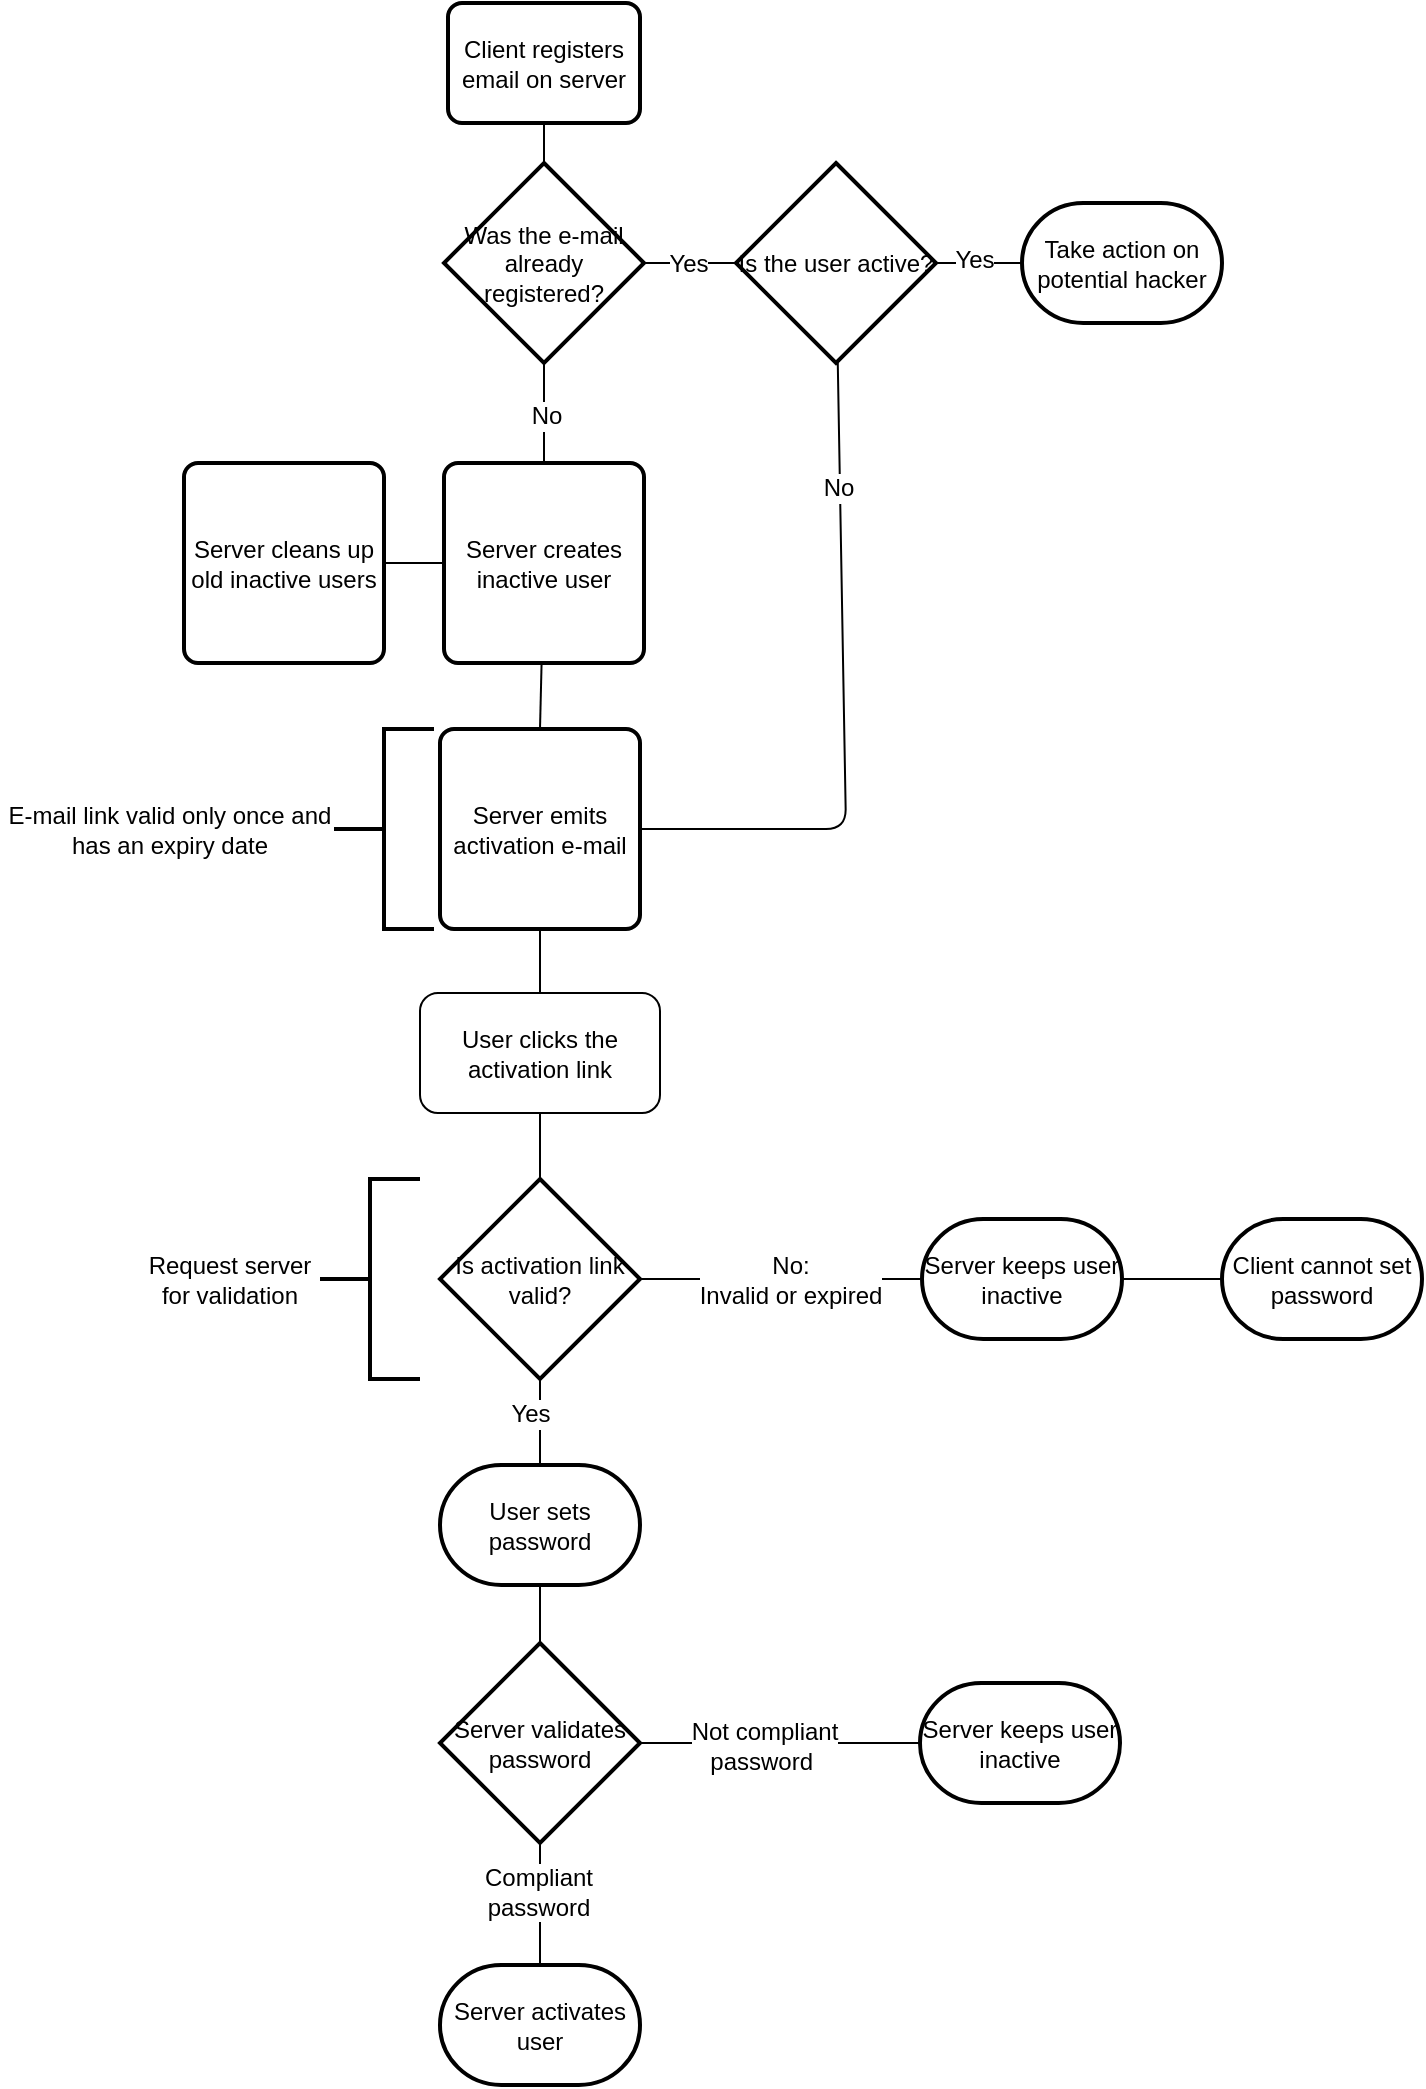<mxfile version="10.4.1" type="github"><diagram id="M1-HSWrDKN2wZykCy1fl" name="Page-1"><mxGraphModel dx="1192" dy="1114" grid="1" gridSize="10" guides="1" tooltips="1" connect="1" arrows="1" fold="1" page="1" pageScale="1" pageWidth="850" pageHeight="1100" math="0" shadow="0"><root><mxCell id="0"/><mxCell id="1" parent="0"/><mxCell id="bWFTBwPbgyYHy6Y_8x4E-4" value="Client registers email on server" style="rounded=1;whiteSpace=wrap;html=1;absoluteArcSize=1;arcSize=14;strokeWidth=2;" parent="1" vertex="1"><mxGeometry x="254" y="10.5" width="96" height="60" as="geometry"/></mxCell><mxCell id="bWFTBwPbgyYHy6Y_8x4E-6" value="Server emits activation e-mail" style="rounded=1;whiteSpace=wrap;html=1;absoluteArcSize=1;arcSize=14;strokeWidth=2;" parent="1" vertex="1"><mxGeometry x="250" y="373.5" width="100" height="100" as="geometry"/></mxCell><mxCell id="bWFTBwPbgyYHy6Y_8x4E-7" value="" style="strokeWidth=2;html=1;shape=mxgraph.flowchart.annotation_2;align=left;flipV=1;flipH=0;" parent="1" vertex="1"><mxGeometry x="197" y="373.5" width="50" height="100" as="geometry"/></mxCell><mxCell id="bWFTBwPbgyYHy6Y_8x4E-11" value="&lt;span&gt;E-mail link valid only once and has an expiry date&lt;/span&gt;" style="text;html=1;strokeColor=none;fillColor=none;align=center;verticalAlign=middle;whiteSpace=wrap;rounded=0;" parent="1" vertex="1"><mxGeometry x="30" y="403.5" width="170" height="40" as="geometry"/></mxCell><mxCell id="bWFTBwPbgyYHy6Y_8x4E-12" value="User clicks the activation link" style="rounded=1;whiteSpace=wrap;html=1;" parent="1" vertex="1"><mxGeometry x="240" y="505.5" width="120" height="60" as="geometry"/></mxCell><mxCell id="bWFTBwPbgyYHy6Y_8x4E-13" value="" style="endArrow=none;html=1;entryX=0.5;entryY=1;entryDx=0;entryDy=0;exitX=0.5;exitY=0;exitDx=0;exitDy=0;" parent="1" source="bWFTBwPbgyYHy6Y_8x4E-12" target="bWFTBwPbgyYHy6Y_8x4E-6" edge="1"><mxGeometry width="50" height="50" relative="1" as="geometry"><mxPoint x="295" y="618.5" as="sourcePoint"/><mxPoint x="345" y="568.5" as="targetPoint"/></mxGeometry></mxCell><mxCell id="bWFTBwPbgyYHy6Y_8x4E-15" value="Is activation link valid?" style="strokeWidth=2;html=1;shape=mxgraph.flowchart.decision;whiteSpace=wrap;" parent="1" vertex="1"><mxGeometry x="250" y="598.5" width="100" height="100" as="geometry"/></mxCell><mxCell id="bWFTBwPbgyYHy6Y_8x4E-16" value="" style="endArrow=none;html=1;entryX=0.5;entryY=1;entryDx=0;entryDy=0;exitX=0.5;exitY=0;exitDx=0;exitDy=0;exitPerimeter=0;" parent="1" source="bWFTBwPbgyYHy6Y_8x4E-15" target="bWFTBwPbgyYHy6Y_8x4E-12" edge="1"><mxGeometry width="50" height="50" relative="1" as="geometry"><mxPoint x="300" y="765.5" as="sourcePoint"/><mxPoint x="325" y="705.5" as="targetPoint"/></mxGeometry></mxCell><mxCell id="bWFTBwPbgyYHy6Y_8x4E-17" value="User sets password" style="strokeWidth=2;html=1;shape=mxgraph.flowchart.terminator;whiteSpace=wrap;" parent="1" vertex="1"><mxGeometry x="250" y="741.5" width="100" height="60" as="geometry"/></mxCell><mxCell id="bWFTBwPbgyYHy6Y_8x4E-20" value="" style="endArrow=none;html=1;exitX=1;exitY=0.5;exitDx=0;exitDy=0;exitPerimeter=0;entryX=0;entryY=0.5;entryDx=0;entryDy=0;entryPerimeter=0;" parent="1" source="bWFTBwPbgyYHy6Y_8x4E-15" edge="1"><mxGeometry width="50" height="50" relative="1" as="geometry"><mxPoint x="425" y="828.5" as="sourcePoint"/><mxPoint x="490" y="648.5" as="targetPoint"/></mxGeometry></mxCell><mxCell id="bWFTBwPbgyYHy6Y_8x4E-21" value="No:&lt;br&gt;Invalid or expired&lt;br&gt;" style="text;html=1;resizable=0;points=[];align=center;verticalAlign=middle;labelBackgroundColor=#ffffff;" parent="bWFTBwPbgyYHy6Y_8x4E-20" vertex="1" connectable="0"><mxGeometry x="-0.127" y="-3" relative="1" as="geometry"><mxPoint x="14" y="-3" as="offset"/></mxGeometry></mxCell><mxCell id="bWFTBwPbgyYHy6Y_8x4E-22" value="" style="endArrow=none;html=1;entryX=0.5;entryY=1;entryDx=0;entryDy=0;entryPerimeter=0;exitX=0.5;exitY=0;exitDx=0;exitDy=0;exitPerimeter=0;" parent="1" source="bWFTBwPbgyYHy6Y_8x4E-17" target="bWFTBwPbgyYHy6Y_8x4E-15" edge="1"><mxGeometry width="50" height="50" relative="1" as="geometry"><mxPoint x="235" y="1118.5" as="sourcePoint"/><mxPoint x="285" y="1068.5" as="targetPoint"/></mxGeometry></mxCell><mxCell id="bWFTBwPbgyYHy6Y_8x4E-23" value="Yes" style="text;html=1;resizable=0;points=[];align=center;verticalAlign=middle;labelBackgroundColor=#ffffff;" parent="bWFTBwPbgyYHy6Y_8x4E-22" vertex="1" connectable="0"><mxGeometry x="-0.508" y="-3" relative="1" as="geometry"><mxPoint x="-8" y="-15" as="offset"/></mxGeometry></mxCell><mxCell id="oGnWqVfcbpZ9fD0yvHq5-1" value="Server validates password" style="strokeWidth=2;html=1;shape=mxgraph.flowchart.decision;whiteSpace=wrap;" vertex="1" parent="1"><mxGeometry x="250" y="830.5" width="100" height="100" as="geometry"/></mxCell><mxCell id="oGnWqVfcbpZ9fD0yvHq5-2" value="Server keeps user inactive" style="strokeWidth=2;html=1;shape=mxgraph.flowchart.terminator;whiteSpace=wrap;" vertex="1" parent="1"><mxGeometry x="490" y="850.5" width="100" height="60" as="geometry"/></mxCell><mxCell id="oGnWqVfcbpZ9fD0yvHq5-4" value="Server activates user" style="strokeWidth=2;html=1;shape=mxgraph.flowchart.terminator;whiteSpace=wrap;" vertex="1" parent="1"><mxGeometry x="250" y="991.5" width="100" height="60" as="geometry"/></mxCell><mxCell id="oGnWqVfcbpZ9fD0yvHq5-5" value="" style="endArrow=none;html=1;entryX=0.5;entryY=1;entryDx=0;entryDy=0;entryPerimeter=0;exitX=0.5;exitY=0;exitDx=0;exitDy=0;exitPerimeter=0;" edge="1" parent="1" source="oGnWqVfcbpZ9fD0yvHq5-1" target="bWFTBwPbgyYHy6Y_8x4E-17"><mxGeometry width="50" height="50" relative="1" as="geometry"><mxPoint x="275" y="871.5" as="sourcePoint"/><mxPoint x="325" y="821.5" as="targetPoint"/></mxGeometry></mxCell><mxCell id="oGnWqVfcbpZ9fD0yvHq5-6" value="" style="endArrow=none;html=1;entryX=0;entryY=0.5;entryDx=0;entryDy=0;entryPerimeter=0;exitX=1;exitY=0.5;exitDx=0;exitDy=0;exitPerimeter=0;" edge="1" parent="1" source="oGnWqVfcbpZ9fD0yvHq5-1" target="oGnWqVfcbpZ9fD0yvHq5-2"><mxGeometry width="50" height="50" relative="1" as="geometry"><mxPoint x="385" y="910.5" as="sourcePoint"/><mxPoint x="435" y="860.5" as="targetPoint"/></mxGeometry></mxCell><mxCell id="oGnWqVfcbpZ9fD0yvHq5-7" value="Not compliant&lt;br&gt;password&amp;nbsp;&lt;br&gt;" style="text;html=1;resizable=0;points=[];align=center;verticalAlign=middle;labelBackgroundColor=#ffffff;" vertex="1" connectable="0" parent="oGnWqVfcbpZ9fD0yvHq5-6"><mxGeometry x="0.467" y="-1" relative="1" as="geometry"><mxPoint x="-41" as="offset"/></mxGeometry></mxCell><mxCell id="oGnWqVfcbpZ9fD0yvHq5-8" value="" style="endArrow=none;html=1;entryX=0.5;entryY=1;entryDx=0;entryDy=0;entryPerimeter=0;exitX=0.5;exitY=0;exitDx=0;exitDy=0;exitPerimeter=0;" edge="1" parent="1" source="oGnWqVfcbpZ9fD0yvHq5-4" target="oGnWqVfcbpZ9fD0yvHq5-1"><mxGeometry width="50" height="50" relative="1" as="geometry"><mxPoint x="275" y="1010.5" as="sourcePoint"/><mxPoint x="325" y="960.5" as="targetPoint"/></mxGeometry></mxCell><mxCell id="oGnWqVfcbpZ9fD0yvHq5-9" value="Compliant&lt;br&gt;password&lt;br&gt;" style="text;html=1;resizable=0;points=[];align=center;verticalAlign=middle;labelBackgroundColor=#ffffff;" vertex="1" connectable="0" parent="oGnWqVfcbpZ9fD0yvHq5-8"><mxGeometry x="0.218" y="1" relative="1" as="geometry"><mxPoint as="offset"/></mxGeometry></mxCell><mxCell id="oGnWqVfcbpZ9fD0yvHq5-12" value="" style="strokeWidth=2;html=1;shape=mxgraph.flowchart.annotation_2;align=left;" vertex="1" parent="1"><mxGeometry x="190" y="598.5" width="50" height="100" as="geometry"/></mxCell><mxCell id="oGnWqVfcbpZ9fD0yvHq5-13" value="Request server for validation" style="text;html=1;strokeColor=none;fillColor=none;align=center;verticalAlign=middle;whiteSpace=wrap;rounded=0;" vertex="1" parent="1"><mxGeometry x="100" y="618.5" width="90" height="60" as="geometry"/></mxCell><mxCell id="oGnWqVfcbpZ9fD0yvHq5-15" value="Server keeps user inactive" style="strokeWidth=2;html=1;shape=mxgraph.flowchart.terminator;whiteSpace=wrap;" vertex="1" parent="1"><mxGeometry x="491" y="618.5" width="100" height="60" as="geometry"/></mxCell><mxCell id="oGnWqVfcbpZ9fD0yvHq5-18" value="Is the user active?" style="strokeWidth=2;html=1;shape=mxgraph.flowchart.decision;whiteSpace=wrap;" vertex="1" parent="1"><mxGeometry x="398" y="90.5" width="100" height="100" as="geometry"/></mxCell><mxCell id="oGnWqVfcbpZ9fD0yvHq5-19" value="Was the e-mail already registered?" style="strokeWidth=2;html=1;shape=mxgraph.flowchart.decision;whiteSpace=wrap;" vertex="1" parent="1"><mxGeometry x="252" y="90.5" width="100" height="100" as="geometry"/></mxCell><mxCell id="oGnWqVfcbpZ9fD0yvHq5-21" value="Server creates inactive user" style="rounded=1;whiteSpace=wrap;html=1;absoluteArcSize=1;arcSize=14;strokeWidth=2;" vertex="1" parent="1"><mxGeometry x="252" y="240.5" width="100" height="100" as="geometry"/></mxCell><mxCell id="oGnWqVfcbpZ9fD0yvHq5-23" value="" style="endArrow=none;html=1;entryX=0.5;entryY=1;entryDx=0;entryDy=0;exitX=0.5;exitY=0;exitDx=0;exitDy=0;exitPerimeter=0;" edge="1" parent="1" source="oGnWqVfcbpZ9fD0yvHq5-19" target="bWFTBwPbgyYHy6Y_8x4E-4"><mxGeometry width="50" height="50" relative="1" as="geometry"><mxPoint x="278" y="70.5" as="sourcePoint"/><mxPoint x="328" y="20.5" as="targetPoint"/></mxGeometry></mxCell><mxCell id="oGnWqVfcbpZ9fD0yvHq5-24" value="" style="endArrow=none;html=1;entryX=0;entryY=0.5;entryDx=0;entryDy=0;entryPerimeter=0;" edge="1" parent="1" source="oGnWqVfcbpZ9fD0yvHq5-19" target="oGnWqVfcbpZ9fD0yvHq5-18"><mxGeometry width="50" height="50" relative="1" as="geometry"><mxPoint x="352" y="190.5" as="sourcePoint"/><mxPoint x="422.711" y="140.5" as="targetPoint"/></mxGeometry></mxCell><mxCell id="oGnWqVfcbpZ9fD0yvHq5-25" value="Yes" style="text;html=1;resizable=0;points=[];align=center;verticalAlign=middle;labelBackgroundColor=#ffffff;" vertex="1" connectable="0" parent="oGnWqVfcbpZ9fD0yvHq5-24"><mxGeometry x="0.414" y="-1" relative="1" as="geometry"><mxPoint x="-11" y="-1" as="offset"/></mxGeometry></mxCell><mxCell id="oGnWqVfcbpZ9fD0yvHq5-27" value="" style="endArrow=none;html=1;entryX=0.5;entryY=1;entryDx=0;entryDy=0;entryPerimeter=0;exitX=0.5;exitY=0;exitDx=0;exitDy=0;" edge="1" parent="1" source="oGnWqVfcbpZ9fD0yvHq5-21" target="oGnWqVfcbpZ9fD0yvHq5-19"><mxGeometry width="50" height="50" relative="1" as="geometry"><mxPoint x="198" y="230.5" as="sourcePoint"/><mxPoint x="248" y="180.5" as="targetPoint"/></mxGeometry></mxCell><mxCell id="oGnWqVfcbpZ9fD0yvHq5-28" value="No" style="text;html=1;resizable=0;points=[];align=center;verticalAlign=middle;labelBackgroundColor=#ffffff;" vertex="1" connectable="0" parent="oGnWqVfcbpZ9fD0yvHq5-27"><mxGeometry x="-0.52" y="1" relative="1" as="geometry"><mxPoint x="2" y="-12" as="offset"/></mxGeometry></mxCell><mxCell id="oGnWqVfcbpZ9fD0yvHq5-29" value="Take action on potential hacker" style="strokeWidth=2;html=1;shape=mxgraph.flowchart.terminator;whiteSpace=wrap;" vertex="1" parent="1"><mxGeometry x="541" y="110.5" width="100" height="60" as="geometry"/></mxCell><mxCell id="oGnWqVfcbpZ9fD0yvHq5-30" value="" style="endArrow=none;html=1;entryX=0;entryY=0.5;entryDx=0;entryDy=0;entryPerimeter=0;" edge="1" parent="1" source="oGnWqVfcbpZ9fD0yvHq5-18" target="oGnWqVfcbpZ9fD0yvHq5-29"><mxGeometry width="50" height="50" relative="1" as="geometry"><mxPoint x="527" y="190.5" as="sourcePoint"/><mxPoint x="597.711" y="140.5" as="targetPoint"/></mxGeometry></mxCell><mxCell id="oGnWqVfcbpZ9fD0yvHq5-31" value="Yes" style="text;html=1;resizable=0;points=[];align=center;verticalAlign=middle;labelBackgroundColor=#ffffff;" vertex="1" connectable="0" parent="oGnWqVfcbpZ9fD0yvHq5-30"><mxGeometry x="-0.491" y="-4" relative="1" as="geometry"><mxPoint x="8" y="-6" as="offset"/></mxGeometry></mxCell><mxCell id="oGnWqVfcbpZ9fD0yvHq5-32" value="" style="endArrow=none;html=1;entryX=1;entryY=0.5;entryDx=0;entryDy=0;" edge="1" parent="1" source="oGnWqVfcbpZ9fD0yvHq5-18" target="bWFTBwPbgyYHy6Y_8x4E-6"><mxGeometry width="50" height="50" relative="1" as="geometry"><mxPoint x="477" y="240.5" as="sourcePoint"/><mxPoint x="477" y="261.211" as="targetPoint"/><Array as="points"><mxPoint x="453" y="423.5"/></Array></mxGeometry></mxCell><mxCell id="oGnWqVfcbpZ9fD0yvHq5-33" value="No" style="text;html=1;resizable=0;points=[];align=center;verticalAlign=middle;labelBackgroundColor=#ffffff;" vertex="1" connectable="0" parent="oGnWqVfcbpZ9fD0yvHq5-32"><mxGeometry x="-0.735" y="-2" relative="1" as="geometry"><mxPoint x="1" y="18" as="offset"/></mxGeometry></mxCell><mxCell id="oGnWqVfcbpZ9fD0yvHq5-35" value="" style="endArrow=none;html=1;entryX=0.5;entryY=0;entryDx=0;entryDy=0;" edge="1" parent="1" source="oGnWqVfcbpZ9fD0yvHq5-21" target="bWFTBwPbgyYHy6Y_8x4E-6"><mxGeometry width="50" height="50" relative="1" as="geometry"><mxPoint x="302" y="390.5" as="sourcePoint"/><mxPoint x="302" y="390.5" as="targetPoint"/></mxGeometry></mxCell><mxCell id="oGnWqVfcbpZ9fD0yvHq5-36" value="&lt;span&gt;Server cleans up old inactive users&lt;/span&gt;" style="rounded=1;whiteSpace=wrap;html=1;absoluteArcSize=1;arcSize=14;strokeWidth=2;" vertex="1" parent="1"><mxGeometry x="122" y="240.5" width="100" height="100" as="geometry"/></mxCell><mxCell id="oGnWqVfcbpZ9fD0yvHq5-37" value="" style="endArrow=none;html=1;entryX=0;entryY=0.5;entryDx=0;entryDy=0;" edge="1" parent="1" source="oGnWqVfcbpZ9fD0yvHq5-36" target="oGnWqVfcbpZ9fD0yvHq5-21"><mxGeometry width="50" height="50" relative="1" as="geometry"><mxPoint x="165" y="340.5" as="sourcePoint"/><mxPoint x="235.711" y="290.5" as="targetPoint"/></mxGeometry></mxCell><mxCell id="oGnWqVfcbpZ9fD0yvHq5-42" value="Client cannot set password" style="strokeWidth=2;html=1;shape=mxgraph.flowchart.terminator;whiteSpace=wrap;" vertex="1" parent="1"><mxGeometry x="641" y="618.5" width="100" height="60" as="geometry"/></mxCell><mxCell id="oGnWqVfcbpZ9fD0yvHq5-43" value="" style="endArrow=none;html=1;entryX=0;entryY=0.5;entryDx=0;entryDy=0;entryPerimeter=0;" edge="1" parent="1" source="oGnWqVfcbpZ9fD0yvHq5-15" target="oGnWqVfcbpZ9fD0yvHq5-42"><mxGeometry width="50" height="50" relative="1" as="geometry"><mxPoint x="591" y="698.5" as="sourcePoint"/><mxPoint x="661.711" y="648.5" as="targetPoint"/></mxGeometry></mxCell></root></mxGraphModel></diagram></mxfile>